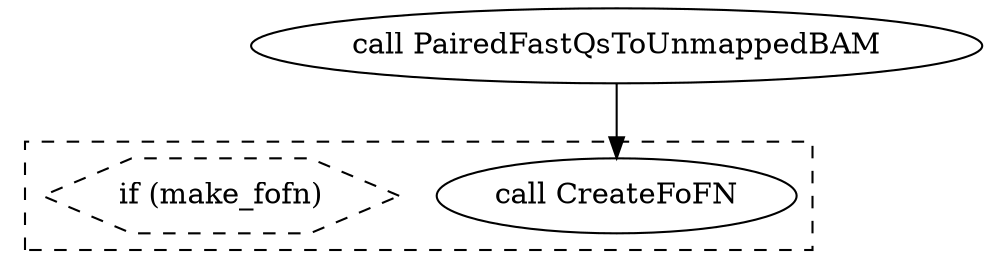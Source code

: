digraph ConvertPairedFastQsToUnmappedBamWf {
  #rankdir=LR;
  compound=true;

  # Links
  CALL_PairedFastQsToUnmappedBAM -> CALL_CreateFoFN

  # Nodes
  CALL_PairedFastQsToUnmappedBAM [label="call PairedFastQsToUnmappedBAM"]
  subgraph cluster_0 {
    style="filled,dashed";
    fillcolor=white;
    CALL_CreateFoFN [label="call CreateFoFN"]
    CONDITIONAL_0_EXPRESSION [shape="hexagon" label="if (make_fofn)" style="dashed" ]
  }
}

